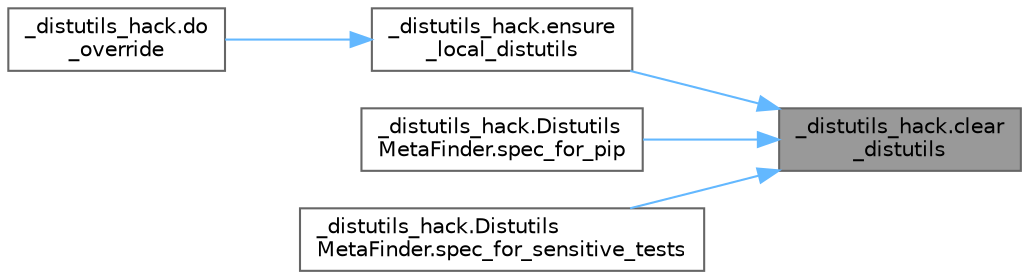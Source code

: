 digraph "_distutils_hack.clear_distutils"
{
 // LATEX_PDF_SIZE
  bgcolor="transparent";
  edge [fontname=Helvetica,fontsize=10,labelfontname=Helvetica,labelfontsize=10];
  node [fontname=Helvetica,fontsize=10,shape=box,height=0.2,width=0.4];
  rankdir="RL";
  Node1 [id="Node000001",label="_distutils_hack.clear\l_distutils",height=0.2,width=0.4,color="gray40", fillcolor="grey60", style="filled", fontcolor="black",tooltip=" "];
  Node1 -> Node2 [id="edge1_Node000001_Node000002",dir="back",color="steelblue1",style="solid",tooltip=" "];
  Node2 [id="Node000002",label="_distutils_hack.ensure\l_local_distutils",height=0.2,width=0.4,color="grey40", fillcolor="white", style="filled",URL="$namespace__distutils__hack.html#a230337550b7123947e4a977e3b007545",tooltip=" "];
  Node2 -> Node3 [id="edge2_Node000002_Node000003",dir="back",color="steelblue1",style="solid",tooltip=" "];
  Node3 [id="Node000003",label="_distutils_hack.do\l_override",height=0.2,width=0.4,color="grey40", fillcolor="white", style="filled",URL="$namespace__distutils__hack.html#a90a849b4800bf9e5f187572e32bbcb40",tooltip=" "];
  Node1 -> Node4 [id="edge3_Node000001_Node000004",dir="back",color="steelblue1",style="solid",tooltip=" "];
  Node4 [id="Node000004",label="_distutils_hack.Distutils\lMetaFinder.spec_for_pip",height=0.2,width=0.4,color="grey40", fillcolor="white", style="filled",URL="$class__distutils__hack_1_1_distutils_meta_finder.html#abbbc403a3646d39799b5caba07aaa694",tooltip=" "];
  Node1 -> Node5 [id="edge4_Node000001_Node000005",dir="back",color="steelblue1",style="solid",tooltip=" "];
  Node5 [id="Node000005",label="_distutils_hack.Distutils\lMetaFinder.spec_for_sensitive_tests",height=0.2,width=0.4,color="grey40", fillcolor="white", style="filled",URL="$class__distutils__hack_1_1_distutils_meta_finder.html#a5f46cfe1b9736215274f4ccce4080751",tooltip=" "];
}
